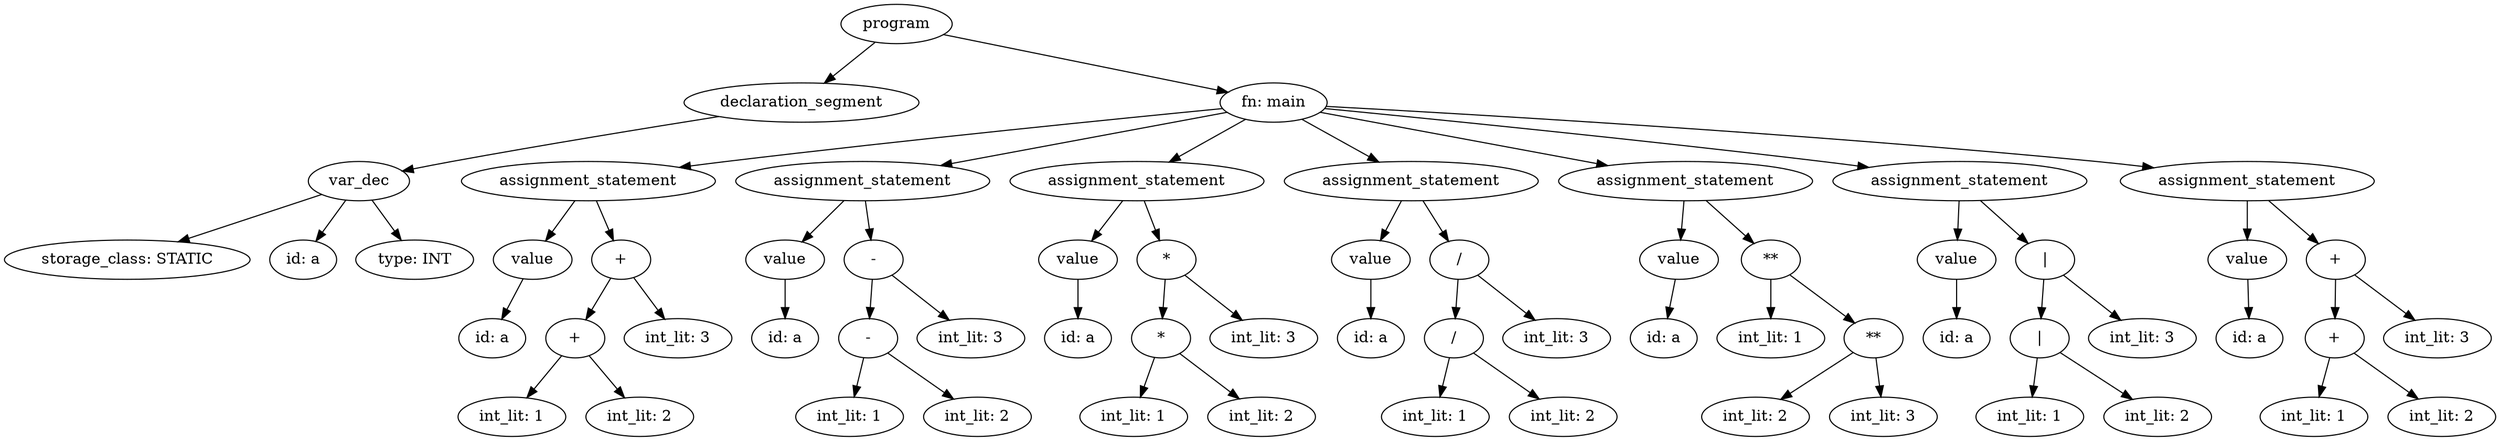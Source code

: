 digraph Tiger_Program {
program_0 [label="program"]
declaration_segment_1 [label="declaration_segment"]
program_0 -> declaration_segment_1
var_dec_2 [label="var_dec"]
declaration_segment_1 -> var_dec_2
STATIC_3 [label="storage_class: STATIC"]
var_dec_2 -> STATIC_3
id_4 [label="id: a"]
var_dec_2 -> id_4
INT_5 [label="type: INT"]
var_dec_2 -> INT_5
funct_main_6 [label="fn: main"]
program_0 -> funct_main_6
assignment_statement_7 [label="assignment_statement"]
funct_main_6 -> assignment_statement_7
value_8 [label="value"]
assignment_statement_7 -> value_8
id_9 [label="id: a"]
value_8 -> id_9
binary_expression_10 [label="+"]
assignment_statement_7 -> binary_expression_10
binary_expression_11 [label="+"]
binary_expression_10 -> binary_expression_11
int_lit_12 [label="int_lit: 1"]
binary_expression_11 -> int_lit_12
int_lit_13 [label="int_lit: 2"]
binary_expression_11 -> int_lit_13
int_lit_14 [label="int_lit: 3"]
binary_expression_10 -> int_lit_14
assignment_statement_15 [label="assignment_statement"]
funct_main_6 -> assignment_statement_15
value_16 [label="value"]
assignment_statement_15 -> value_16
id_17 [label="id: a"]
value_16 -> id_17
binary_expression_18 [label="-"]
assignment_statement_15 -> binary_expression_18
binary_expression_19 [label="-"]
binary_expression_18 -> binary_expression_19
int_lit_20 [label="int_lit: 1"]
binary_expression_19 -> int_lit_20
int_lit_21 [label="int_lit: 2"]
binary_expression_19 -> int_lit_21
int_lit_22 [label="int_lit: 3"]
binary_expression_18 -> int_lit_22
assignment_statement_23 [label="assignment_statement"]
funct_main_6 -> assignment_statement_23
value_24 [label="value"]
assignment_statement_23 -> value_24
id_25 [label="id: a"]
value_24 -> id_25
binary_expression_26 [label="*"]
assignment_statement_23 -> binary_expression_26
binary_expression_27 [label="*"]
binary_expression_26 -> binary_expression_27
int_lit_28 [label="int_lit: 1"]
binary_expression_27 -> int_lit_28
int_lit_29 [label="int_lit: 2"]
binary_expression_27 -> int_lit_29
int_lit_30 [label="int_lit: 3"]
binary_expression_26 -> int_lit_30
assignment_statement_31 [label="assignment_statement"]
funct_main_6 -> assignment_statement_31
value_32 [label="value"]
assignment_statement_31 -> value_32
id_33 [label="id: a"]
value_32 -> id_33
binary_expression_34 [label="/"]
assignment_statement_31 -> binary_expression_34
binary_expression_35 [label="/"]
binary_expression_34 -> binary_expression_35
int_lit_36 [label="int_lit: 1"]
binary_expression_35 -> int_lit_36
int_lit_37 [label="int_lit: 2"]
binary_expression_35 -> int_lit_37
int_lit_38 [label="int_lit: 3"]
binary_expression_34 -> int_lit_38
assignment_statement_39 [label="assignment_statement"]
funct_main_6 -> assignment_statement_39
value_40 [label="value"]
assignment_statement_39 -> value_40
id_41 [label="id: a"]
value_40 -> id_41
binary_expression_42 [label="**"]
assignment_statement_39 -> binary_expression_42
int_lit_43 [label="int_lit: 1"]
binary_expression_42 -> int_lit_43
binary_expression_44 [label="**"]
binary_expression_42 -> binary_expression_44
int_lit_45 [label="int_lit: 2"]
binary_expression_44 -> int_lit_45
int_lit_46 [label="int_lit: 3"]
binary_expression_44 -> int_lit_46
assignment_statement_47 [label="assignment_statement"]
funct_main_6 -> assignment_statement_47
value_48 [label="value"]
assignment_statement_47 -> value_48
id_49 [label="id: a"]
value_48 -> id_49
binary_expression_50 [label="|"]
assignment_statement_47 -> binary_expression_50
binary_expression_51 [label="|"]
binary_expression_50 -> binary_expression_51
int_lit_52 [label="int_lit: 1"]
binary_expression_51 -> int_lit_52
int_lit_53 [label="int_lit: 2"]
binary_expression_51 -> int_lit_53
int_lit_54 [label="int_lit: 3"]
binary_expression_50 -> int_lit_54
assignment_statement_55 [label="assignment_statement"]
funct_main_6 -> assignment_statement_55
value_56 [label="value"]
assignment_statement_55 -> value_56
id_57 [label="id: a"]
value_56 -> id_57
binary_expression_58 [label="+"]
assignment_statement_55 -> binary_expression_58
binary_expression_59 [label="+"]
binary_expression_58 -> binary_expression_59
int_lit_60 [label="int_lit: 1"]
binary_expression_59 -> int_lit_60
int_lit_61 [label="int_lit: 2"]
binary_expression_59 -> int_lit_61
int_lit_62 [label="int_lit: 3"]
binary_expression_58 -> int_lit_62
}